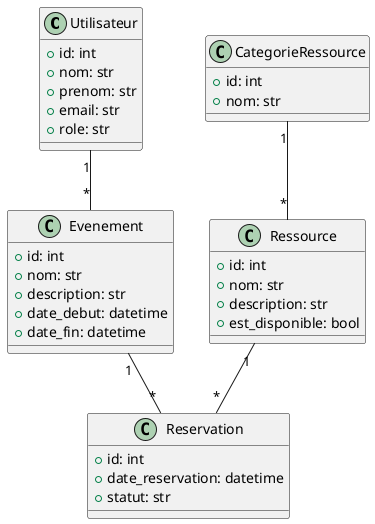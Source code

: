 @startuml
class Utilisateur {
    +id: int
    +nom: str
    +prenom: str
    +email: str
    +role: str
}

class Evenement {
    +id: int
    +nom: str
    +description: str
    +date_debut: datetime
    +date_fin: datetime
}

class Reservation {
    +id: int
    +date_reservation: datetime
    +statut: str
}

class CategorieRessource {
    +id: int
    +nom: str
    '+description: str
}

class Ressource {
    +id: int
    +nom: str
    +description: str
    +est_disponible: bool
}



CategorieRessource "1" -- "*" Ressource
Utilisateur "1" -- "*" Evenement 
Evenement "1" -- "*" Reservation
Ressource "1" -- "*" Reservation 
@enduml